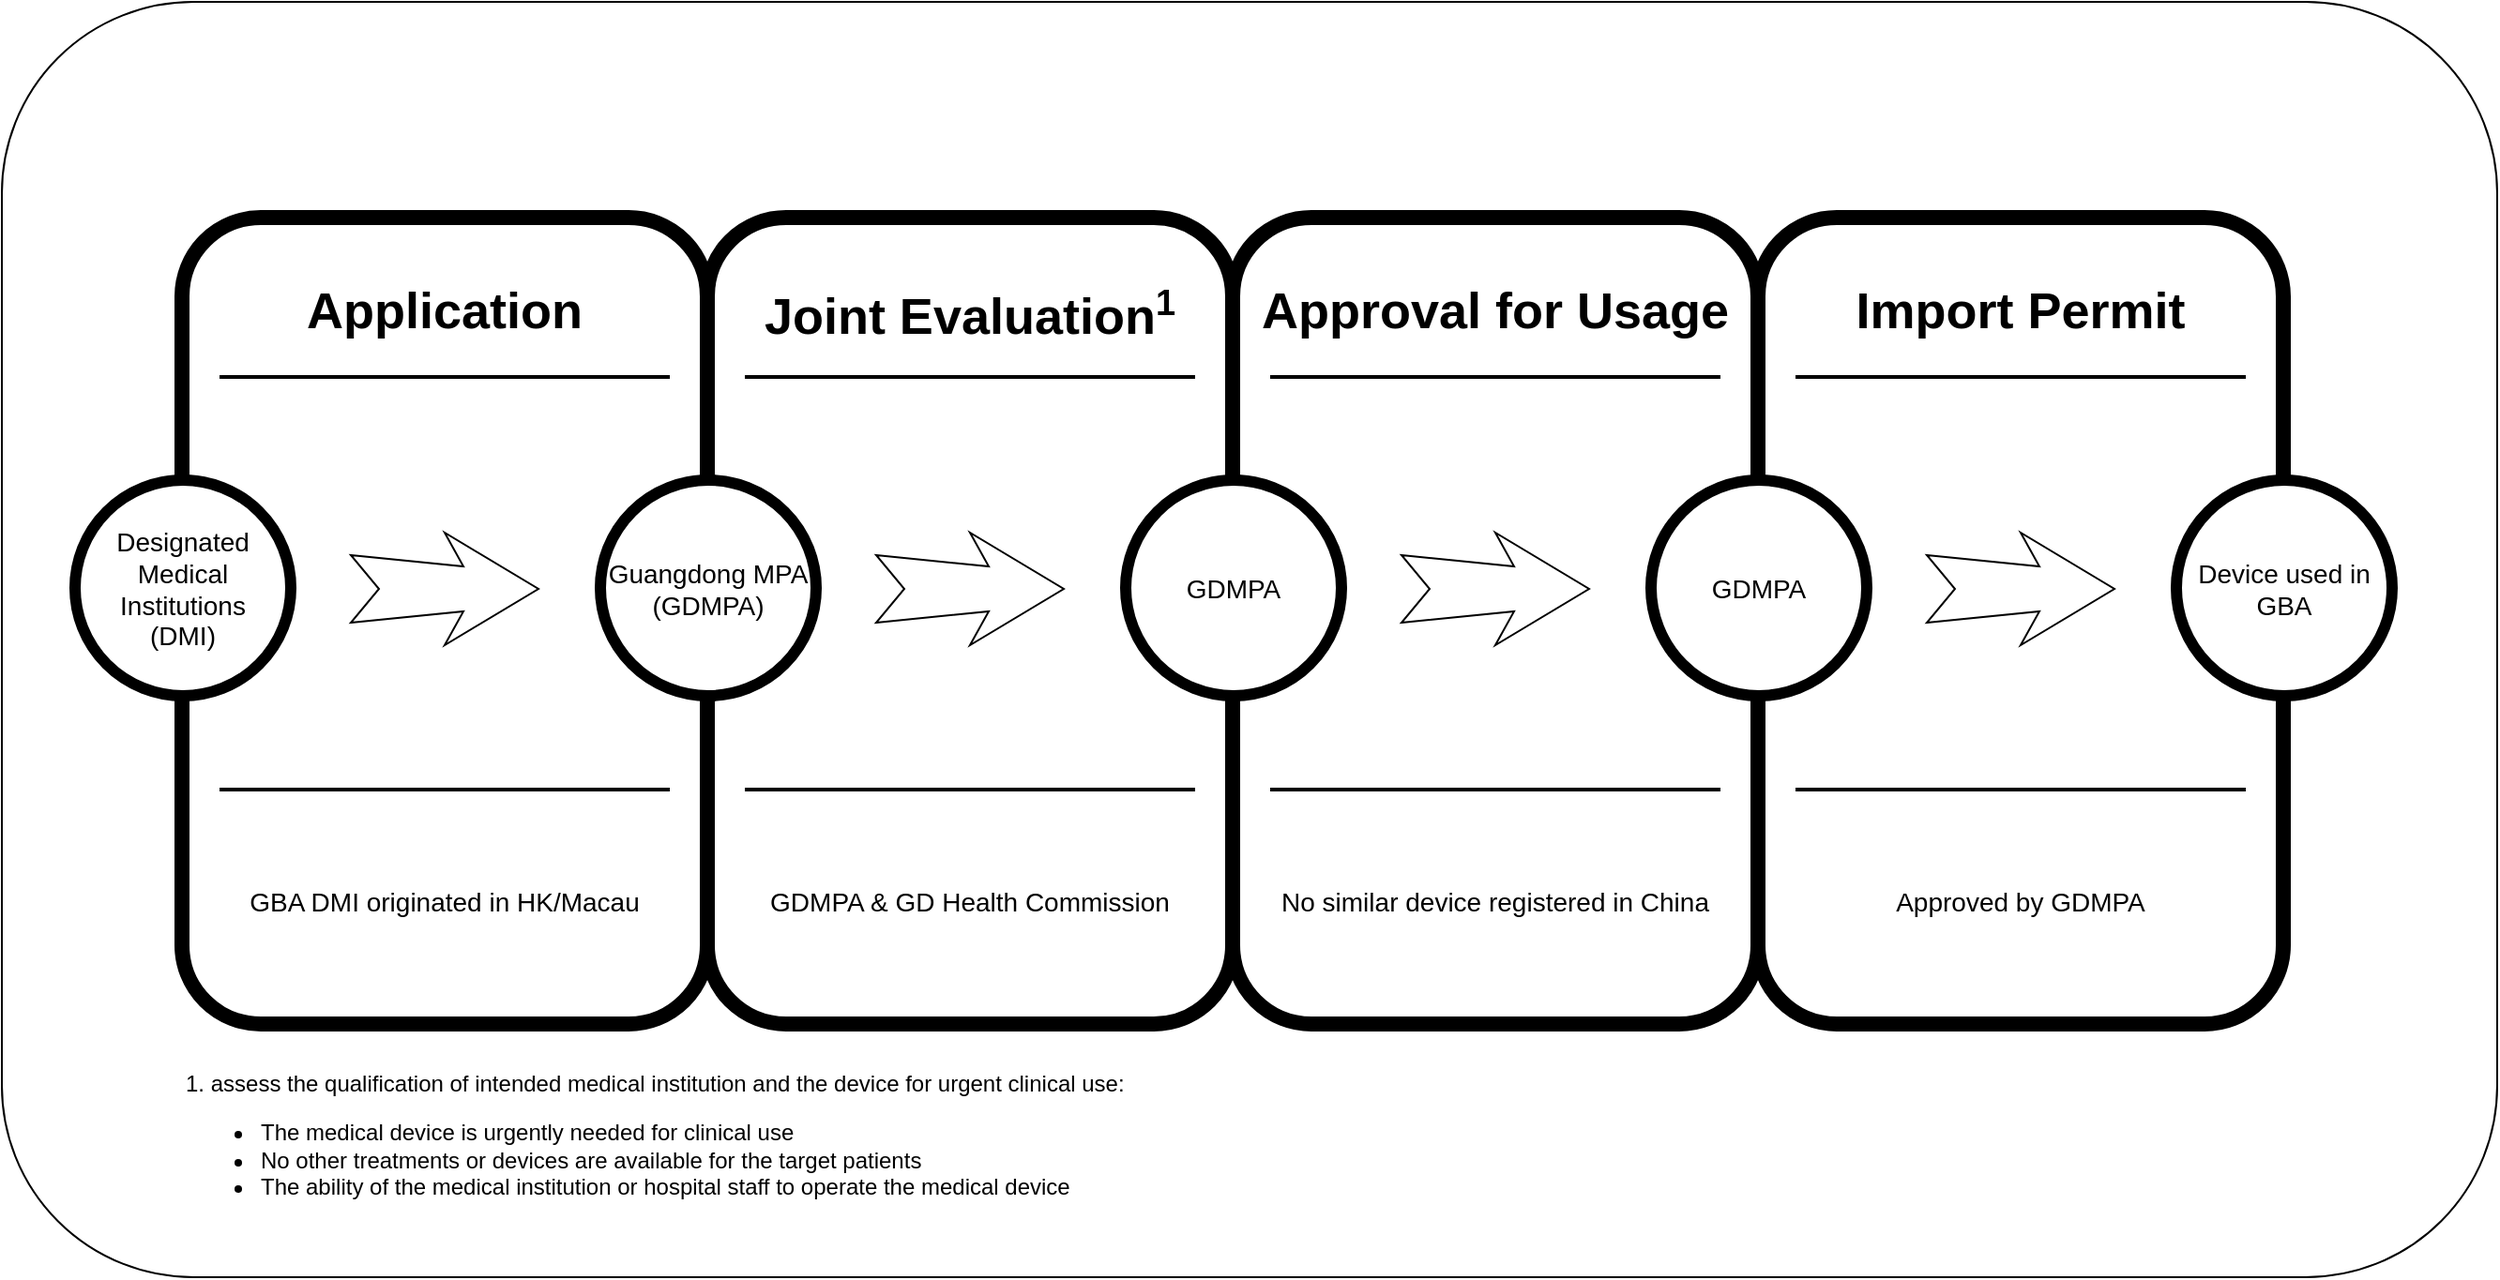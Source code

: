 <mxfile version="14.9.3" type="github" pages="2">
  <diagram name="Page-1" id="12e1b939-464a-85fe-373e-61e167be1490">
    <mxGraphModel dx="897" dy="591" grid="1" gridSize="10" guides="1" tooltips="1" connect="1" arrows="1" fold="1" page="1" pageScale="1.5" pageWidth="1169" pageHeight="826" math="0" shadow="0">
      <root>
        <mxCell id="0" />
        <mxCell id="1" parent="0" />
        <mxCell id="JvyRWAL5f1hGU-I-xfa8-2" value="" style="whiteSpace=wrap;html=1;rounded=1;" parent="1" vertex="1">
          <mxGeometry x="220" y="290" width="1330" height="680" as="geometry" />
        </mxCell>
        <mxCell id="60da8b9f42644d3a-2" value="" style="whiteSpace=wrap;html=1;shadow=0;strokeWidth=8;fontSize=20;align=center;rounded=1;" parent="1" vertex="1">
          <mxGeometry x="316" y="405" width="280" height="430" as="geometry" />
        </mxCell>
        <mxCell id="60da8b9f42644d3a-3" value="Application" style="text;html=1;strokeColor=none;fillColor=none;align=center;verticalAlign=middle;whiteSpace=wrap;shadow=0;fontSize=27;fontStyle=1;rounded=1;" parent="1" vertex="1">
          <mxGeometry x="316" y="425" width="280" height="60" as="geometry" />
        </mxCell>
        <mxCell id="60da8b9f42644d3a-4" value="GBA DMI originated in&amp;nbsp;HK/Macau" style="text;html=1;strokeColor=none;fillColor=none;align=center;verticalAlign=middle;whiteSpace=wrap;shadow=0;fontSize=14;rounded=1;" parent="1" vertex="1">
          <mxGeometry x="316" y="725" width="280" height="90" as="geometry" />
        </mxCell>
        <mxCell id="60da8b9f42644d3a-6" value="" style="line;strokeWidth=2;html=1;shadow=0;fontSize=27;align=center;fillColor=none;rounded=1;" parent="1" vertex="1">
          <mxGeometry x="336" y="485" width="240" height="10" as="geometry" />
        </mxCell>
        <mxCell id="60da8b9f42644d3a-7" value="" style="line;strokeWidth=2;html=1;shadow=0;fontSize=27;align=center;fillColor=none;rounded=1;" parent="1" vertex="1">
          <mxGeometry x="336" y="705" width="240" height="10" as="geometry" />
        </mxCell>
        <mxCell id="60da8b9f42644d3a-8" value="Designated Medical Institutions&lt;br&gt;(DMI)" style="ellipse;whiteSpace=wrap;html=1;shadow=0;strokeWidth=6;fontSize=14;align=center;rounded=1;" parent="1" vertex="1">
          <mxGeometry x="259" y="545" width="115" height="115" as="geometry" />
        </mxCell>
        <mxCell id="60da8b9f42644d3a-9" value="" style="html=1;shadow=0;dashed=0;align=center;verticalAlign=middle;shape=mxgraph.arrows2.stylisedArrow;dy=0.6;dx=40;notch=15;feather=0.4;strokeWidth=1;fontSize=27;rounded=1;" parent="1" vertex="1">
          <mxGeometry x="406" y="573" width="100" height="60" as="geometry" />
        </mxCell>
        <mxCell id="60da8b9f42644d3a-17" value="" style="whiteSpace=wrap;html=1;shadow=0;strokeWidth=8;fontSize=20;align=center;rounded=1;" parent="1" vertex="1">
          <mxGeometry x="596" y="405" width="280" height="430" as="geometry" />
        </mxCell>
        <mxCell id="60da8b9f42644d3a-18" value="Joint Evaluation&lt;sup&gt;&lt;font style=&quot;font-size: 19px&quot;&gt;1&lt;/font&gt;&lt;/sup&gt;" style="text;html=1;strokeColor=none;fillColor=none;align=center;verticalAlign=middle;whiteSpace=wrap;shadow=0;fontSize=27;fontStyle=1;rounded=1;" parent="1" vertex="1">
          <mxGeometry x="596" y="425" width="280" height="60" as="geometry" />
        </mxCell>
        <mxCell id="60da8b9f42644d3a-19" value="GDMPA &amp;amp; GD Health Commission" style="text;html=1;strokeColor=none;fillColor=none;align=center;verticalAlign=middle;whiteSpace=wrap;shadow=0;fontSize=14;rounded=1;" parent="1" vertex="1">
          <mxGeometry x="596" y="725" width="280" height="90" as="geometry" />
        </mxCell>
        <mxCell id="60da8b9f42644d3a-20" value="" style="line;strokeWidth=2;html=1;shadow=0;fontSize=27;align=center;fillColor=none;rounded=1;" parent="1" vertex="1">
          <mxGeometry x="616" y="485" width="240" height="10" as="geometry" />
        </mxCell>
        <mxCell id="60da8b9f42644d3a-21" value="" style="line;strokeWidth=2;html=1;shadow=0;fontSize=27;align=center;fillColor=none;rounded=1;" parent="1" vertex="1">
          <mxGeometry x="616" y="705" width="240" height="10" as="geometry" />
        </mxCell>
        <mxCell id="60da8b9f42644d3a-22" value="Guangdong MPA&lt;br&gt;(GDMPA)" style="ellipse;whiteSpace=wrap;html=1;shadow=0;strokeWidth=6;fontSize=14;align=center;rounded=1;" parent="1" vertex="1">
          <mxGeometry x="539" y="545" width="115" height="115" as="geometry" />
        </mxCell>
        <mxCell id="60da8b9f42644d3a-23" value="" style="html=1;shadow=0;dashed=0;align=center;verticalAlign=middle;shape=mxgraph.arrows2.stylisedArrow;dy=0.6;dx=40;notch=15;feather=0.4;strokeWidth=1;fontSize=27;rounded=1;" parent="1" vertex="1">
          <mxGeometry x="686" y="573" width="100" height="60" as="geometry" />
        </mxCell>
        <mxCell id="60da8b9f42644d3a-24" value="" style="whiteSpace=wrap;html=1;shadow=0;strokeWidth=8;fontSize=20;align=center;rounded=1;" parent="1" vertex="1">
          <mxGeometry x="876" y="405" width="280" height="430" as="geometry" />
        </mxCell>
        <mxCell id="60da8b9f42644d3a-25" value="Approval for Usage" style="text;html=1;strokeColor=none;fillColor=none;align=center;verticalAlign=middle;whiteSpace=wrap;shadow=0;fontSize=27;fontStyle=1;rounded=1;" parent="1" vertex="1">
          <mxGeometry x="876" y="425" width="280" height="60" as="geometry" />
        </mxCell>
        <mxCell id="60da8b9f42644d3a-26" value="No similar device registered in China" style="text;html=1;strokeColor=none;fillColor=none;align=center;verticalAlign=middle;whiteSpace=wrap;shadow=0;fontSize=14;rounded=1;" parent="1" vertex="1">
          <mxGeometry x="876" y="725" width="280" height="90" as="geometry" />
        </mxCell>
        <mxCell id="60da8b9f42644d3a-27" value="" style="line;strokeWidth=2;html=1;shadow=0;fontSize=27;align=center;fillColor=none;rounded=1;" parent="1" vertex="1">
          <mxGeometry x="896" y="485" width="240" height="10" as="geometry" />
        </mxCell>
        <mxCell id="60da8b9f42644d3a-28" value="" style="line;strokeWidth=2;html=1;shadow=0;fontSize=27;align=center;fillColor=none;rounded=1;" parent="1" vertex="1">
          <mxGeometry x="896" y="705" width="240" height="10" as="geometry" />
        </mxCell>
        <mxCell id="60da8b9f42644d3a-29" value="GDMPA" style="ellipse;whiteSpace=wrap;html=1;shadow=0;strokeWidth=6;fontSize=14;align=center;rounded=1;" parent="1" vertex="1">
          <mxGeometry x="819" y="545" width="115" height="115" as="geometry" />
        </mxCell>
        <mxCell id="60da8b9f42644d3a-30" value="" style="html=1;shadow=0;dashed=0;align=center;verticalAlign=middle;shape=mxgraph.arrows2.stylisedArrow;dy=0.6;dx=40;notch=15;feather=0.4;strokeWidth=1;fontSize=27;rounded=1;" parent="1" vertex="1">
          <mxGeometry x="966" y="573" width="100" height="60" as="geometry" />
        </mxCell>
        <mxCell id="60da8b9f42644d3a-31" value="" style="whiteSpace=wrap;html=1;shadow=0;strokeWidth=8;fontSize=20;align=center;rounded=1;" parent="1" vertex="1">
          <mxGeometry x="1156" y="405" width="280" height="430" as="geometry" />
        </mxCell>
        <mxCell id="60da8b9f42644d3a-32" value="Import Permit" style="text;html=1;strokeColor=none;fillColor=none;align=center;verticalAlign=middle;whiteSpace=wrap;shadow=0;fontSize=27;fontStyle=1;rounded=1;" parent="1" vertex="1">
          <mxGeometry x="1156" y="425" width="280" height="60" as="geometry" />
        </mxCell>
        <mxCell id="60da8b9f42644d3a-33" value="Approved by GDMPA" style="text;html=1;strokeColor=none;fillColor=none;align=center;verticalAlign=middle;whiteSpace=wrap;shadow=0;fontSize=14;rounded=1;" parent="1" vertex="1">
          <mxGeometry x="1156" y="725" width="280" height="90" as="geometry" />
        </mxCell>
        <mxCell id="60da8b9f42644d3a-34" value="" style="line;strokeWidth=2;html=1;shadow=0;fontSize=27;align=center;fillColor=none;rounded=1;" parent="1" vertex="1">
          <mxGeometry x="1176" y="485" width="240" height="10" as="geometry" />
        </mxCell>
        <mxCell id="60da8b9f42644d3a-35" value="" style="line;strokeWidth=2;html=1;shadow=0;fontSize=27;align=center;fillColor=none;rounded=1;" parent="1" vertex="1">
          <mxGeometry x="1176" y="705" width="240" height="10" as="geometry" />
        </mxCell>
        <mxCell id="60da8b9f42644d3a-36" value="GDMPA" style="ellipse;whiteSpace=wrap;html=1;shadow=0;strokeWidth=6;fontSize=14;align=center;rounded=1;" parent="1" vertex="1">
          <mxGeometry x="1099" y="545" width="115" height="115" as="geometry" />
        </mxCell>
        <mxCell id="60da8b9f42644d3a-37" value="" style="html=1;shadow=0;dashed=0;align=center;verticalAlign=middle;shape=mxgraph.arrows2.stylisedArrow;dy=0.6;dx=40;notch=15;feather=0.4;strokeWidth=1;fontSize=27;rounded=1;" parent="1" vertex="1">
          <mxGeometry x="1246" y="573" width="100" height="60" as="geometry" />
        </mxCell>
        <mxCell id="60da8b9f42644d3a-38" value="Device used in GBA" style="ellipse;whiteSpace=wrap;html=1;shadow=0;strokeWidth=6;fontSize=14;align=center;rounded=1;" parent="1" vertex="1">
          <mxGeometry x="1379" y="545" width="115" height="115" as="geometry" />
        </mxCell>
        <mxCell id="JvyRWAL5f1hGU-I-xfa8-1" value="1.&amp;nbsp;assess the qualification of intended medical institution and the device for urgent clinical use:&lt;br&gt;&lt;div&gt;&lt;ul&gt;&lt;li&gt;The medical device is urgently needed for clinical use&lt;/li&gt;&lt;li&gt;No other treatments or devices are available for the target patients&lt;/li&gt;&lt;li&gt;The ability of the medical institution or hospital staff to operate the medical device&lt;/li&gt;&lt;/ul&gt;&lt;/div&gt;&lt;div&gt;&lt;span&gt;  &lt;/span&gt;&lt;/div&gt;&lt;div&gt;&lt;span&gt;  &lt;/span&gt;&lt;/div&gt;" style="text;html=1;strokeColor=none;fillColor=none;align=left;verticalAlign=middle;whiteSpace=wrap;rounded=1;" parent="1" vertex="1">
          <mxGeometry x="316" y="890" width="530" height="20" as="geometry" />
        </mxCell>
      </root>
    </mxGraphModel>
  </diagram>
  <diagram name="Copy of Page-1" id="Ao9ikuz0Df9lLaawb8TY">
    <mxGraphModel dx="1196" dy="788" grid="1" gridSize="10" guides="1" tooltips="1" connect="1" arrows="1" fold="1" page="1" pageScale="1.5" pageWidth="1169" pageHeight="826" math="0" shadow="0">
      <root>
        <mxCell id="qqYyA_lIVRvppWp5ifGM-0" />
        <mxCell id="qqYyA_lIVRvppWp5ifGM-1" parent="qqYyA_lIVRvppWp5ifGM-0" />
        <mxCell id="qqYyA_lIVRvppWp5ifGM-2" value="" style="whiteSpace=wrap;html=1;rounded=1;" parent="qqYyA_lIVRvppWp5ifGM-1" vertex="1">
          <mxGeometry x="220" y="290" width="1330" height="720" as="geometry" />
        </mxCell>
        <mxCell id="qqYyA_lIVRvppWp5ifGM-3" value="" style="whiteSpace=wrap;html=1;shadow=0;strokeWidth=8;fontSize=20;align=center;rounded=1;" parent="qqYyA_lIVRvppWp5ifGM-1" vertex="1">
          <mxGeometry x="316" y="405" width="280" height="430" as="geometry" />
        </mxCell>
        <mxCell id="qqYyA_lIVRvppWp5ifGM-4" value="Application" style="text;html=1;strokeColor=none;fillColor=none;align=center;verticalAlign=middle;whiteSpace=wrap;shadow=0;fontSize=27;fontStyle=1;rounded=1;" parent="qqYyA_lIVRvppWp5ifGM-1" vertex="1">
          <mxGeometry x="316" y="425" width="280" height="60" as="geometry" />
        </mxCell>
        <mxCell id="qqYyA_lIVRvppWp5ifGM-5" value="Applicant: a legal entity established in mainland China (including incorporated&lt;br&gt;CRO)" style="text;html=1;strokeColor=none;fillColor=none;align=center;verticalAlign=middle;whiteSpace=wrap;shadow=0;fontSize=14;rounded=1;" parent="qqYyA_lIVRvppWp5ifGM-1" vertex="1">
          <mxGeometry x="316" y="725" width="280" height="90" as="geometry" />
        </mxCell>
        <mxCell id="qqYyA_lIVRvppWp5ifGM-6" value="" style="line;strokeWidth=2;html=1;shadow=0;fontSize=27;align=center;fillColor=none;rounded=1;" parent="qqYyA_lIVRvppWp5ifGM-1" vertex="1">
          <mxGeometry x="336" y="485" width="240" height="10" as="geometry" />
        </mxCell>
        <mxCell id="qqYyA_lIVRvppWp5ifGM-7" value="" style="line;strokeWidth=2;html=1;shadow=0;fontSize=27;align=center;fillColor=none;rounded=1;" parent="qqYyA_lIVRvppWp5ifGM-1" vertex="1">
          <mxGeometry x="336" y="705" width="240" height="10" as="geometry" />
        </mxCell>
        <mxCell id="qqYyA_lIVRvppWp5ifGM-8" value="Applicant in &lt;br&gt;BoAo" style="ellipse;whiteSpace=wrap;html=1;shadow=0;strokeWidth=6;fontSize=14;align=center;rounded=1;" parent="qqYyA_lIVRvppWp5ifGM-1" vertex="1">
          <mxGeometry x="259" y="545" width="115" height="115" as="geometry" />
        </mxCell>
        <mxCell id="qqYyA_lIVRvppWp5ifGM-9" value="" style="html=1;shadow=0;dashed=0;align=center;verticalAlign=middle;shape=mxgraph.arrows2.stylisedArrow;dy=0.6;dx=40;notch=15;feather=0.4;strokeWidth=1;fontSize=27;rounded=1;" parent="qqYyA_lIVRvppWp5ifGM-1" vertex="1">
          <mxGeometry x="406" y="573" width="100" height="60" as="geometry" />
        </mxCell>
        <mxCell id="qqYyA_lIVRvppWp5ifGM-10" value="" style="whiteSpace=wrap;html=1;shadow=0;strokeWidth=8;fontSize=20;align=center;rounded=1;" parent="qqYyA_lIVRvppWp5ifGM-1" vertex="1">
          <mxGeometry x="596" y="405" width="280" height="430" as="geometry" />
        </mxCell>
        <mxCell id="qqYyA_lIVRvppWp5ifGM-11" value="Initial Review" style="text;html=1;strokeColor=none;fillColor=none;align=center;verticalAlign=middle;whiteSpace=wrap;shadow=0;fontSize=27;fontStyle=1;rounded=1;" parent="qqYyA_lIVRvppWp5ifGM-1" vertex="1">
          <mxGeometry x="596" y="425" width="280" height="60" as="geometry" />
        </mxCell>
        <mxCell id="qqYyA_lIVRvppWp5ifGM-12" value="LCMPA" style="text;html=1;strokeColor=none;fillColor=none;align=center;verticalAlign=middle;whiteSpace=wrap;shadow=0;fontSize=14;rounded=1;" parent="qqYyA_lIVRvppWp5ifGM-1" vertex="1">
          <mxGeometry x="596" y="725" width="280" height="90" as="geometry" />
        </mxCell>
        <mxCell id="qqYyA_lIVRvppWp5ifGM-13" value="" style="line;strokeWidth=2;html=1;shadow=0;fontSize=27;align=center;fillColor=none;rounded=1;" parent="qqYyA_lIVRvppWp5ifGM-1" vertex="1">
          <mxGeometry x="616" y="485" width="240" height="10" as="geometry" />
        </mxCell>
        <mxCell id="qqYyA_lIVRvppWp5ifGM-14" value="" style="line;strokeWidth=2;html=1;shadow=0;fontSize=27;align=center;fillColor=none;rounded=1;" parent="qqYyA_lIVRvppWp5ifGM-1" vertex="1">
          <mxGeometry x="616" y="705" width="240" height="10" as="geometry" />
        </mxCell>
        <mxCell id="qqYyA_lIVRvppWp5ifGM-15" value="LeCheng MPA&lt;br&gt;(LCMPA) or,&lt;br&gt;Hainan MPA&lt;br&gt;(HNMPA)" style="ellipse;whiteSpace=wrap;html=1;shadow=0;strokeWidth=6;fontSize=14;align=center;rounded=1;" parent="qqYyA_lIVRvppWp5ifGM-1" vertex="1">
          <mxGeometry x="539" y="545" width="115" height="115" as="geometry" />
        </mxCell>
        <mxCell id="qqYyA_lIVRvppWp5ifGM-16" value="" style="html=1;shadow=0;dashed=0;align=center;verticalAlign=middle;shape=mxgraph.arrows2.stylisedArrow;dy=0.6;dx=40;notch=15;feather=0.4;strokeWidth=1;fontSize=27;rounded=1;" parent="qqYyA_lIVRvppWp5ifGM-1" vertex="1">
          <mxGeometry x="686" y="573" width="100" height="60" as="geometry" />
        </mxCell>
        <mxCell id="qqYyA_lIVRvppWp5ifGM-17" value="" style="whiteSpace=wrap;html=1;shadow=0;strokeWidth=8;fontSize=20;align=center;rounded=1;" parent="qqYyA_lIVRvppWp5ifGM-1" vertex="1">
          <mxGeometry x="876" y="405" width="280" height="430" as="geometry" />
        </mxCell>
        <mxCell id="qqYyA_lIVRvppWp5ifGM-18" value="Evaluation&lt;sup&gt;&lt;font style=&quot;font-size: 19px&quot;&gt;1&lt;/font&gt;&lt;/sup&gt;" style="text;html=1;strokeColor=none;fillColor=none;align=center;verticalAlign=middle;whiteSpace=wrap;shadow=0;fontSize=27;fontStyle=1;rounded=1;" parent="qqYyA_lIVRvppWp5ifGM-1" vertex="1">
          <mxGeometry x="876" y="425" width="280" height="60" as="geometry" />
        </mxCell>
        <mxCell id="qqYyA_lIVRvppWp5ifGM-19" value="No similar device registered in China" style="text;html=1;strokeColor=none;fillColor=none;align=center;verticalAlign=middle;whiteSpace=wrap;shadow=0;fontSize=14;rounded=1;" parent="qqYyA_lIVRvppWp5ifGM-1" vertex="1">
          <mxGeometry x="876" y="725" width="280" height="90" as="geometry" />
        </mxCell>
        <mxCell id="qqYyA_lIVRvppWp5ifGM-20" value="" style="line;strokeWidth=2;html=1;shadow=0;fontSize=27;align=center;fillColor=none;rounded=1;" parent="qqYyA_lIVRvppWp5ifGM-1" vertex="1">
          <mxGeometry x="896" y="485" width="240" height="10" as="geometry" />
        </mxCell>
        <mxCell id="qqYyA_lIVRvppWp5ifGM-21" value="" style="line;strokeWidth=2;html=1;shadow=0;fontSize=27;align=center;fillColor=none;rounded=1;" parent="qqYyA_lIVRvppWp5ifGM-1" vertex="1">
          <mxGeometry x="896" y="705" width="240" height="10" as="geometry" />
        </mxCell>
        <mxCell id="qqYyA_lIVRvppWp5ifGM-22" value="HNMPA" style="ellipse;whiteSpace=wrap;html=1;shadow=0;strokeWidth=6;fontSize=14;align=center;rounded=1;" parent="qqYyA_lIVRvppWp5ifGM-1" vertex="1">
          <mxGeometry x="819" y="545" width="115" height="115" as="geometry" />
        </mxCell>
        <mxCell id="qqYyA_lIVRvppWp5ifGM-23" value="" style="html=1;shadow=0;dashed=0;align=center;verticalAlign=middle;shape=mxgraph.arrows2.stylisedArrow;dy=0.6;dx=40;notch=15;feather=0.4;strokeWidth=1;fontSize=27;rounded=1;" parent="qqYyA_lIVRvppWp5ifGM-1" vertex="1">
          <mxGeometry x="966" y="573" width="100" height="60" as="geometry" />
        </mxCell>
        <mxCell id="qqYyA_lIVRvppWp5ifGM-24" value="" style="whiteSpace=wrap;html=1;shadow=0;strokeWidth=8;fontSize=20;align=center;rounded=1;" parent="qqYyA_lIVRvppWp5ifGM-1" vertex="1">
          <mxGeometry x="1156" y="405" width="280" height="430" as="geometry" />
        </mxCell>
        <mxCell id="qqYyA_lIVRvppWp5ifGM-25" value="Import Permit" style="text;html=1;strokeColor=none;fillColor=none;align=center;verticalAlign=middle;whiteSpace=wrap;shadow=0;fontSize=27;fontStyle=1;rounded=1;" parent="qqYyA_lIVRvppWp5ifGM-1" vertex="1">
          <mxGeometry x="1156" y="425" width="280" height="60" as="geometry" />
        </mxCell>
        <mxCell id="qqYyA_lIVRvppWp5ifGM-26" value="Approved by GDMPA" style="text;html=1;strokeColor=none;fillColor=none;align=center;verticalAlign=middle;whiteSpace=wrap;shadow=0;fontSize=14;rounded=1;" parent="qqYyA_lIVRvppWp5ifGM-1" vertex="1">
          <mxGeometry x="1156" y="725" width="280" height="90" as="geometry" />
        </mxCell>
        <mxCell id="qqYyA_lIVRvppWp5ifGM-27" value="" style="line;strokeWidth=2;html=1;shadow=0;fontSize=27;align=center;fillColor=none;rounded=1;" parent="qqYyA_lIVRvppWp5ifGM-1" vertex="1">
          <mxGeometry x="1176" y="485" width="240" height="10" as="geometry" />
        </mxCell>
        <mxCell id="qqYyA_lIVRvppWp5ifGM-28" value="" style="line;strokeWidth=2;html=1;shadow=0;fontSize=27;align=center;fillColor=none;rounded=1;" parent="qqYyA_lIVRvppWp5ifGM-1" vertex="1">
          <mxGeometry x="1176" y="705" width="240" height="10" as="geometry" />
        </mxCell>
        <mxCell id="qqYyA_lIVRvppWp5ifGM-29" value="GDMPA" style="ellipse;whiteSpace=wrap;html=1;shadow=0;strokeWidth=6;fontSize=14;align=center;rounded=1;" parent="qqYyA_lIVRvppWp5ifGM-1" vertex="1">
          <mxGeometry x="1099" y="545" width="115" height="115" as="geometry" />
        </mxCell>
        <mxCell id="qqYyA_lIVRvppWp5ifGM-30" value="" style="html=1;shadow=0;dashed=0;align=center;verticalAlign=middle;shape=mxgraph.arrows2.stylisedArrow;dy=0.6;dx=40;notch=15;feather=0.4;strokeWidth=1;fontSize=27;rounded=1;" parent="qqYyA_lIVRvppWp5ifGM-1" vertex="1">
          <mxGeometry x="1246" y="573" width="100" height="60" as="geometry" />
        </mxCell>
        <mxCell id="qqYyA_lIVRvppWp5ifGM-31" value="Device used in GBA" style="ellipse;whiteSpace=wrap;html=1;shadow=0;strokeWidth=6;fontSize=14;align=center;rounded=1;" parent="qqYyA_lIVRvppWp5ifGM-1" vertex="1">
          <mxGeometry x="1379" y="545" width="115" height="115" as="geometry" />
        </mxCell>
        <mxCell id="qqYyA_lIVRvppWp5ifGM-32" value="1. Evaluation checklist:&lt;br&gt;&lt;div&gt;&lt;ul&gt;&lt;li&gt;LCMPA perform initial review and pass to HNMPA for evaluation. The evaluation checklist include:&lt;/li&gt;&lt;li&gt;&lt;span&gt;	&lt;/span&gt;evdience document ( approval record out of China)&lt;/li&gt;&lt;li&gt;&lt;span&gt;	&lt;/span&gt;Primary investigator&#39;s bio&lt;/li&gt;&lt;li&gt;&lt;span&gt;	&lt;/span&gt;Study protocol&lt;/li&gt;&lt;li&gt;&lt;span&gt;	&lt;/span&gt;Data collection and quality control plan&lt;/li&gt;&lt;li&gt;&lt;span&gt;	&lt;/span&gt;Project Plan&lt;/li&gt;&lt;/ul&gt;&lt;/div&gt;&lt;div&gt;&lt;span&gt;  &lt;/span&gt;&lt;/div&gt;&lt;div&gt;&lt;span&gt;  &lt;/span&gt;&lt;/div&gt;" style="text;html=1;strokeColor=none;fillColor=none;align=left;verticalAlign=middle;whiteSpace=wrap;rounded=1;" parent="qqYyA_lIVRvppWp5ifGM-1" vertex="1">
          <mxGeometry x="316" y="915" width="530" height="20" as="geometry" />
        </mxCell>
      </root>
    </mxGraphModel>
  </diagram>
</mxfile>
